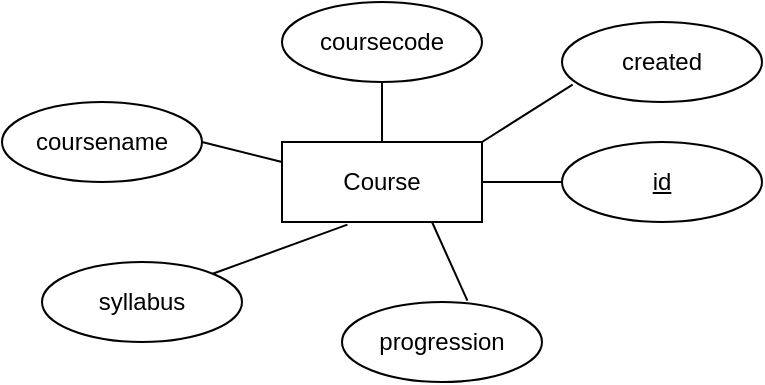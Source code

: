 <mxfile>
    <diagram id="72e0UEN2D_SBJ3O3rIfy" name="Page-1">
        <mxGraphModel dx="576" dy="419" grid="1" gridSize="10" guides="1" tooltips="1" connect="1" arrows="1" fold="1" page="1" pageScale="1" pageWidth="850" pageHeight="1100" math="0" shadow="0">
            <root>
                <mxCell id="0"/>
                <mxCell id="1" parent="0"/>
                <mxCell id="41" value="Course" style="whiteSpace=wrap;html=1;align=center;" vertex="1" parent="1">
                    <mxGeometry x="250" y="200" width="100" height="40" as="geometry"/>
                </mxCell>
                <mxCell id="42" value="coursecode" style="ellipse;whiteSpace=wrap;html=1;align=center;" vertex="1" parent="1">
                    <mxGeometry x="250" y="130" width="100" height="40" as="geometry"/>
                </mxCell>
                <mxCell id="43" value="coursename" style="ellipse;whiteSpace=wrap;html=1;align=center;" vertex="1" parent="1">
                    <mxGeometry x="110" y="180" width="100" height="40" as="geometry"/>
                </mxCell>
                <mxCell id="44" value="&lt;u&gt;id&lt;/u&gt;" style="ellipse;whiteSpace=wrap;html=1;align=center;" vertex="1" parent="1">
                    <mxGeometry x="390" y="200" width="100" height="40" as="geometry"/>
                </mxCell>
                <mxCell id="45" value="progression" style="ellipse;whiteSpace=wrap;html=1;align=center;" vertex="1" parent="1">
                    <mxGeometry x="280" y="280" width="100" height="40" as="geometry"/>
                </mxCell>
                <mxCell id="46" value="syllabus" style="ellipse;whiteSpace=wrap;html=1;align=center;" vertex="1" parent="1">
                    <mxGeometry x="130" y="260" width="100" height="40" as="geometry"/>
                </mxCell>
                <mxCell id="47" value="created" style="ellipse;whiteSpace=wrap;html=1;align=center;" vertex="1" parent="1">
                    <mxGeometry x="390" y="140" width="100" height="40" as="geometry"/>
                </mxCell>
                <mxCell id="48" value="" style="endArrow=none;html=1;rounded=0;entryX=0;entryY=0.5;entryDx=0;entryDy=0;exitX=1;exitY=0.5;exitDx=0;exitDy=0;" edge="1" parent="1" source="41" target="44">
                    <mxGeometry relative="1" as="geometry">
                        <mxPoint x="220" y="220" as="sourcePoint"/>
                        <mxPoint x="380" y="220" as="targetPoint"/>
                    </mxGeometry>
                </mxCell>
                <mxCell id="49" value="" style="endArrow=none;html=1;rounded=0;exitX=1;exitY=0;exitDx=0;exitDy=0;entryX=0.327;entryY=1.033;entryDx=0;entryDy=0;entryPerimeter=0;" edge="1" parent="1" source="46" target="41">
                    <mxGeometry relative="1" as="geometry">
                        <mxPoint x="220" y="220" as="sourcePoint"/>
                        <mxPoint x="380" y="220" as="targetPoint"/>
                    </mxGeometry>
                </mxCell>
                <mxCell id="50" value="" style="endArrow=none;html=1;rounded=0;entryX=0.627;entryY=-0.017;entryDx=0;entryDy=0;entryPerimeter=0;exitX=0.75;exitY=1;exitDx=0;exitDy=0;" edge="1" parent="1" source="41" target="45">
                    <mxGeometry relative="1" as="geometry">
                        <mxPoint x="220" y="220" as="sourcePoint"/>
                        <mxPoint x="380" y="220" as="targetPoint"/>
                    </mxGeometry>
                </mxCell>
                <mxCell id="51" value="" style="endArrow=none;html=1;rounded=0;entryX=0.053;entryY=0.783;entryDx=0;entryDy=0;entryPerimeter=0;exitX=1;exitY=0;exitDx=0;exitDy=0;" edge="1" parent="1" source="41" target="47">
                    <mxGeometry relative="1" as="geometry">
                        <mxPoint x="220" y="220" as="sourcePoint"/>
                        <mxPoint x="380" y="220" as="targetPoint"/>
                    </mxGeometry>
                </mxCell>
                <mxCell id="52" value="" style="endArrow=none;html=1;rounded=0;entryX=0.5;entryY=1;entryDx=0;entryDy=0;exitX=0.5;exitY=0;exitDx=0;exitDy=0;" edge="1" parent="1" source="41" target="42">
                    <mxGeometry relative="1" as="geometry">
                        <mxPoint x="220" y="220" as="sourcePoint"/>
                        <mxPoint x="380" y="220" as="targetPoint"/>
                    </mxGeometry>
                </mxCell>
                <mxCell id="53" value="" style="endArrow=none;html=1;rounded=0;exitX=1;exitY=0.5;exitDx=0;exitDy=0;entryX=0;entryY=0.25;entryDx=0;entryDy=0;" edge="1" parent="1" source="43" target="41">
                    <mxGeometry relative="1" as="geometry">
                        <mxPoint x="220" y="220" as="sourcePoint"/>
                        <mxPoint x="380" y="220" as="targetPoint"/>
                    </mxGeometry>
                </mxCell>
            </root>
        </mxGraphModel>
    </diagram>
</mxfile>